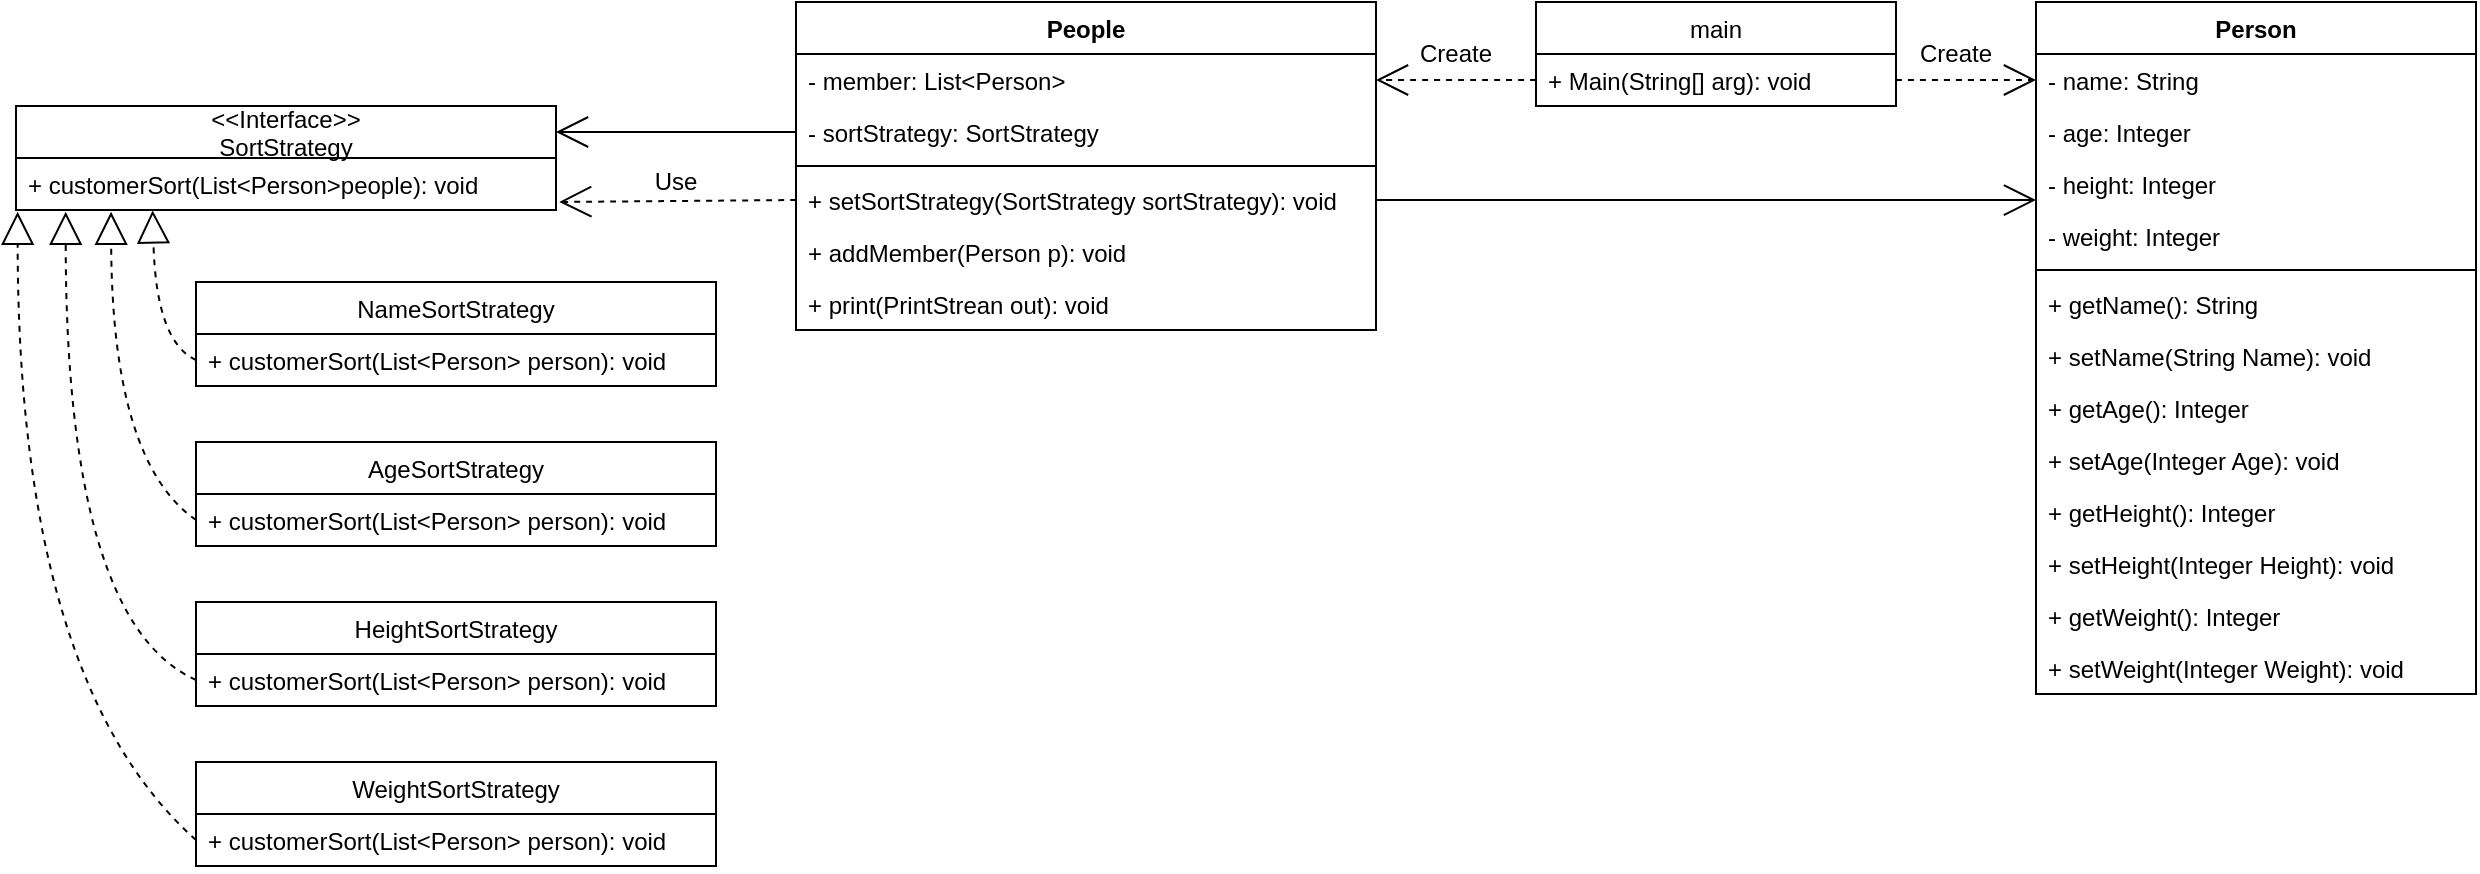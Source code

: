 <mxfile version="15.3.4" type="device"><diagram id="fsOQ3h57yaEuuR9KQTri" name="Page-1"><mxGraphModel dx="1040" dy="564" grid="1" gridSize="10" guides="1" tooltips="1" connect="1" arrows="1" fold="1" page="1" pageScale="1" pageWidth="2339" pageHeight="3300" math="0" shadow="0"><root><mxCell id="0"/><mxCell id="1" parent="0"/><mxCell id="x1moOnWYszpFLdEBcPCe-1" value="main" style="swimlane;fontStyle=0;childLayout=stackLayout;horizontal=1;startSize=26;fillColor=none;horizontalStack=0;resizeParent=1;resizeParentMax=0;resizeLast=0;collapsible=1;marginBottom=0;hachureGap=4;pointerEvents=0;" vertex="1" parent="1"><mxGeometry x="840" y="280" width="180" height="52" as="geometry"/></mxCell><mxCell id="x1moOnWYszpFLdEBcPCe-2" value="+ Main(String[] arg): void" style="text;strokeColor=none;fillColor=none;align=left;verticalAlign=top;spacingLeft=4;spacingRight=4;overflow=hidden;rotatable=0;points=[[0,0.5],[1,0.5]];portConstraint=eastwest;" vertex="1" parent="x1moOnWYszpFLdEBcPCe-1"><mxGeometry y="26" width="180" height="26" as="geometry"/></mxCell><mxCell id="x1moOnWYszpFLdEBcPCe-6" value="People" style="swimlane;fontStyle=1;align=center;verticalAlign=top;childLayout=stackLayout;horizontal=1;startSize=26;horizontalStack=0;resizeParent=1;resizeParentMax=0;resizeLast=0;collapsible=1;marginBottom=0;hachureGap=4;pointerEvents=0;" vertex="1" parent="1"><mxGeometry x="470" y="280" width="290" height="164" as="geometry"/></mxCell><mxCell id="x1moOnWYszpFLdEBcPCe-7" value="- member: List&lt;Person&gt;" style="text;strokeColor=none;fillColor=none;align=left;verticalAlign=top;spacingLeft=4;spacingRight=4;overflow=hidden;rotatable=0;points=[[0,0.5],[1,0.5]];portConstraint=eastwest;" vertex="1" parent="x1moOnWYszpFLdEBcPCe-6"><mxGeometry y="26" width="290" height="26" as="geometry"/></mxCell><mxCell id="x1moOnWYszpFLdEBcPCe-10" value="- sortStrategy: SortStrategy" style="text;strokeColor=none;fillColor=none;align=left;verticalAlign=top;spacingLeft=4;spacingRight=4;overflow=hidden;rotatable=0;points=[[0,0.5],[1,0.5]];portConstraint=eastwest;" vertex="1" parent="x1moOnWYszpFLdEBcPCe-6"><mxGeometry y="52" width="290" height="26" as="geometry"/></mxCell><mxCell id="x1moOnWYszpFLdEBcPCe-8" value="" style="line;strokeWidth=1;fillColor=none;align=left;verticalAlign=middle;spacingTop=-1;spacingLeft=3;spacingRight=3;rotatable=0;labelPosition=right;points=[];portConstraint=eastwest;" vertex="1" parent="x1moOnWYszpFLdEBcPCe-6"><mxGeometry y="78" width="290" height="8" as="geometry"/></mxCell><mxCell id="x1moOnWYszpFLdEBcPCe-9" value="+ setSortStrategy(SortStrategy sortStrategy): void" style="text;strokeColor=none;fillColor=none;align=left;verticalAlign=top;spacingLeft=4;spacingRight=4;overflow=hidden;rotatable=0;points=[[0,0.5],[1,0.5]];portConstraint=eastwest;" vertex="1" parent="x1moOnWYszpFLdEBcPCe-6"><mxGeometry y="86" width="290" height="26" as="geometry"/></mxCell><mxCell id="x1moOnWYszpFLdEBcPCe-11" value="+ addMember(Person p): void&#10;" style="text;strokeColor=none;fillColor=none;align=left;verticalAlign=top;spacingLeft=4;spacingRight=4;overflow=hidden;rotatable=0;points=[[0,0.5],[1,0.5]];portConstraint=eastwest;" vertex="1" parent="x1moOnWYszpFLdEBcPCe-6"><mxGeometry y="112" width="290" height="26" as="geometry"/></mxCell><mxCell id="x1moOnWYszpFLdEBcPCe-12" value="+ print(PrintStrean out): void" style="text;strokeColor=none;fillColor=none;align=left;verticalAlign=top;spacingLeft=4;spacingRight=4;overflow=hidden;rotatable=0;points=[[0,0.5],[1,0.5]];portConstraint=eastwest;" vertex="1" parent="x1moOnWYszpFLdEBcPCe-6"><mxGeometry y="138" width="290" height="26" as="geometry"/></mxCell><mxCell id="x1moOnWYszpFLdEBcPCe-13" value="Person" style="swimlane;fontStyle=1;align=center;verticalAlign=top;childLayout=stackLayout;horizontal=1;startSize=26;horizontalStack=0;resizeParent=1;resizeParentMax=0;resizeLast=0;collapsible=1;marginBottom=0;hachureGap=4;pointerEvents=0;" vertex="1" parent="1"><mxGeometry x="1090" y="280" width="220" height="346" as="geometry"/></mxCell><mxCell id="x1moOnWYszpFLdEBcPCe-14" value="- name: String" style="text;strokeColor=none;fillColor=none;align=left;verticalAlign=top;spacingLeft=4;spacingRight=4;overflow=hidden;rotatable=0;points=[[0,0.5],[1,0.5]];portConstraint=eastwest;" vertex="1" parent="x1moOnWYszpFLdEBcPCe-13"><mxGeometry y="26" width="220" height="26" as="geometry"/></mxCell><mxCell id="x1moOnWYszpFLdEBcPCe-17" value="- age: Integer" style="text;strokeColor=none;fillColor=none;align=left;verticalAlign=top;spacingLeft=4;spacingRight=4;overflow=hidden;rotatable=0;points=[[0,0.5],[1,0.5]];portConstraint=eastwest;" vertex="1" parent="x1moOnWYszpFLdEBcPCe-13"><mxGeometry y="52" width="220" height="26" as="geometry"/></mxCell><mxCell id="x1moOnWYszpFLdEBcPCe-18" value="- height: Integer" style="text;strokeColor=none;fillColor=none;align=left;verticalAlign=top;spacingLeft=4;spacingRight=4;overflow=hidden;rotatable=0;points=[[0,0.5],[1,0.5]];portConstraint=eastwest;" vertex="1" parent="x1moOnWYszpFLdEBcPCe-13"><mxGeometry y="78" width="220" height="26" as="geometry"/></mxCell><mxCell id="x1moOnWYszpFLdEBcPCe-19" value="- weight: Integer" style="text;strokeColor=none;fillColor=none;align=left;verticalAlign=top;spacingLeft=4;spacingRight=4;overflow=hidden;rotatable=0;points=[[0,0.5],[1,0.5]];portConstraint=eastwest;" vertex="1" parent="x1moOnWYszpFLdEBcPCe-13"><mxGeometry y="104" width="220" height="26" as="geometry"/></mxCell><mxCell id="x1moOnWYszpFLdEBcPCe-15" value="" style="line;strokeWidth=1;fillColor=none;align=left;verticalAlign=middle;spacingTop=-1;spacingLeft=3;spacingRight=3;rotatable=0;labelPosition=right;points=[];portConstraint=eastwest;" vertex="1" parent="x1moOnWYszpFLdEBcPCe-13"><mxGeometry y="130" width="220" height="8" as="geometry"/></mxCell><mxCell id="x1moOnWYszpFLdEBcPCe-16" value="+ getName(): String" style="text;strokeColor=none;fillColor=none;align=left;verticalAlign=top;spacingLeft=4;spacingRight=4;overflow=hidden;rotatable=0;points=[[0,0.5],[1,0.5]];portConstraint=eastwest;" vertex="1" parent="x1moOnWYszpFLdEBcPCe-13"><mxGeometry y="138" width="220" height="26" as="geometry"/></mxCell><mxCell id="x1moOnWYszpFLdEBcPCe-20" value="+ setName(String Name): void" style="text;strokeColor=none;fillColor=none;align=left;verticalAlign=top;spacingLeft=4;spacingRight=4;overflow=hidden;rotatable=0;points=[[0,0.5],[1,0.5]];portConstraint=eastwest;" vertex="1" parent="x1moOnWYszpFLdEBcPCe-13"><mxGeometry y="164" width="220" height="26" as="geometry"/></mxCell><mxCell id="x1moOnWYszpFLdEBcPCe-21" value="+ getAge(): Integer" style="text;strokeColor=none;fillColor=none;align=left;verticalAlign=top;spacingLeft=4;spacingRight=4;overflow=hidden;rotatable=0;points=[[0,0.5],[1,0.5]];portConstraint=eastwest;" vertex="1" parent="x1moOnWYszpFLdEBcPCe-13"><mxGeometry y="190" width="220" height="26" as="geometry"/></mxCell><mxCell id="x1moOnWYszpFLdEBcPCe-24" value="+ setAge(Integer Age): void" style="text;strokeColor=none;fillColor=none;align=left;verticalAlign=top;spacingLeft=4;spacingRight=4;overflow=hidden;rotatable=0;points=[[0,0.5],[1,0.5]];portConstraint=eastwest;" vertex="1" parent="x1moOnWYszpFLdEBcPCe-13"><mxGeometry y="216" width="220" height="26" as="geometry"/></mxCell><mxCell id="x1moOnWYszpFLdEBcPCe-23" value="+ getHeight(): Integer" style="text;strokeColor=none;fillColor=none;align=left;verticalAlign=top;spacingLeft=4;spacingRight=4;overflow=hidden;rotatable=0;points=[[0,0.5],[1,0.5]];portConstraint=eastwest;" vertex="1" parent="x1moOnWYszpFLdEBcPCe-13"><mxGeometry y="242" width="220" height="26" as="geometry"/></mxCell><mxCell id="x1moOnWYszpFLdEBcPCe-22" value="+ setHeight(Integer Height): void" style="text;strokeColor=none;fillColor=none;align=left;verticalAlign=top;spacingLeft=4;spacingRight=4;overflow=hidden;rotatable=0;points=[[0,0.5],[1,0.5]];portConstraint=eastwest;" vertex="1" parent="x1moOnWYszpFLdEBcPCe-13"><mxGeometry y="268" width="220" height="26" as="geometry"/></mxCell><mxCell id="x1moOnWYszpFLdEBcPCe-25" value="+ getWeight(): Integer" style="text;strokeColor=none;fillColor=none;align=left;verticalAlign=top;spacingLeft=4;spacingRight=4;overflow=hidden;rotatable=0;points=[[0,0.5],[1,0.5]];portConstraint=eastwest;" vertex="1" parent="x1moOnWYszpFLdEBcPCe-13"><mxGeometry y="294" width="220" height="26" as="geometry"/></mxCell><mxCell id="x1moOnWYszpFLdEBcPCe-26" value="+ setWeight(Integer Weight): void" style="text;strokeColor=none;fillColor=none;align=left;verticalAlign=top;spacingLeft=4;spacingRight=4;overflow=hidden;rotatable=0;points=[[0,0.5],[1,0.5]];portConstraint=eastwest;" vertex="1" parent="x1moOnWYszpFLdEBcPCe-13"><mxGeometry y="320" width="220" height="26" as="geometry"/></mxCell><mxCell id="x1moOnWYszpFLdEBcPCe-31" value="&lt;&lt;Interface&gt;&gt;&#10;SortStrategy" style="swimlane;fontStyle=0;childLayout=stackLayout;horizontal=1;startSize=26;fillColor=none;horizontalStack=0;resizeParent=1;resizeParentMax=0;resizeLast=0;collapsible=1;marginBottom=0;hachureGap=4;pointerEvents=0;" vertex="1" parent="1"><mxGeometry x="80" y="332" width="270" height="52" as="geometry"/></mxCell><mxCell id="x1moOnWYszpFLdEBcPCe-32" value="+ customerSort(List&lt;Person&gt;people): void" style="text;strokeColor=none;fillColor=none;align=left;verticalAlign=top;spacingLeft=4;spacingRight=4;overflow=hidden;rotatable=0;points=[[0,0.5],[1,0.5]];portConstraint=eastwest;" vertex="1" parent="x1moOnWYszpFLdEBcPCe-31"><mxGeometry y="26" width="270" height="26" as="geometry"/></mxCell><mxCell id="x1moOnWYszpFLdEBcPCe-39" value="AgeSortStrategy" style="swimlane;fontStyle=0;childLayout=stackLayout;horizontal=1;startSize=26;fillColor=none;horizontalStack=0;resizeParent=1;resizeParentMax=0;resizeLast=0;collapsible=1;marginBottom=0;hachureGap=4;pointerEvents=0;" vertex="1" parent="1"><mxGeometry x="170" y="500" width="260" height="52" as="geometry"/></mxCell><mxCell id="x1moOnWYszpFLdEBcPCe-40" value="+ customerSort(List&lt;Person&gt; person): void" style="text;strokeColor=none;fillColor=none;align=left;verticalAlign=top;spacingLeft=4;spacingRight=4;overflow=hidden;rotatable=0;points=[[0,0.5],[1,0.5]];portConstraint=eastwest;" vertex="1" parent="x1moOnWYszpFLdEBcPCe-39"><mxGeometry y="26" width="260" height="26" as="geometry"/></mxCell><mxCell id="x1moOnWYszpFLdEBcPCe-43" value="HeightSortStrategy" style="swimlane;fontStyle=0;childLayout=stackLayout;horizontal=1;startSize=26;fillColor=none;horizontalStack=0;resizeParent=1;resizeParentMax=0;resizeLast=0;collapsible=1;marginBottom=0;hachureGap=4;pointerEvents=0;" vertex="1" parent="1"><mxGeometry x="170" y="580" width="260" height="52" as="geometry"/></mxCell><mxCell id="x1moOnWYszpFLdEBcPCe-44" value="+ customerSort(List&lt;Person&gt; person): void" style="text;strokeColor=none;fillColor=none;align=left;verticalAlign=top;spacingLeft=4;spacingRight=4;overflow=hidden;rotatable=0;points=[[0,0.5],[1,0.5]];portConstraint=eastwest;" vertex="1" parent="x1moOnWYszpFLdEBcPCe-43"><mxGeometry y="26" width="260" height="26" as="geometry"/></mxCell><mxCell id="x1moOnWYszpFLdEBcPCe-45" value="WeightSortStrategy" style="swimlane;fontStyle=0;childLayout=stackLayout;horizontal=1;startSize=26;fillColor=none;horizontalStack=0;resizeParent=1;resizeParentMax=0;resizeLast=0;collapsible=1;marginBottom=0;hachureGap=4;pointerEvents=0;" vertex="1" parent="1"><mxGeometry x="170" y="660" width="260" height="52" as="geometry"/></mxCell><mxCell id="x1moOnWYszpFLdEBcPCe-46" value="+ customerSort(List&lt;Person&gt; person): void" style="text;strokeColor=none;fillColor=none;align=left;verticalAlign=top;spacingLeft=4;spacingRight=4;overflow=hidden;rotatable=0;points=[[0,0.5],[1,0.5]];portConstraint=eastwest;" vertex="1" parent="x1moOnWYszpFLdEBcPCe-45"><mxGeometry y="26" width="260" height="26" as="geometry"/></mxCell><mxCell id="x1moOnWYszpFLdEBcPCe-47" value="NameSortStrategy" style="swimlane;fontStyle=0;childLayout=stackLayout;horizontal=1;startSize=26;fillColor=none;horizontalStack=0;resizeParent=1;resizeParentMax=0;resizeLast=0;collapsible=1;marginBottom=0;hachureGap=4;pointerEvents=0;" vertex="1" parent="1"><mxGeometry x="170" y="420" width="260" height="52" as="geometry"/></mxCell><mxCell id="x1moOnWYszpFLdEBcPCe-48" value="+ customerSort(List&lt;Person&gt; person): void" style="text;strokeColor=none;fillColor=none;align=left;verticalAlign=top;spacingLeft=4;spacingRight=4;overflow=hidden;rotatable=0;points=[[0,0.5],[1,0.5]];portConstraint=eastwest;" vertex="1" parent="x1moOnWYszpFLdEBcPCe-47"><mxGeometry y="26" width="260" height="26" as="geometry"/></mxCell><mxCell id="x1moOnWYszpFLdEBcPCe-52" style="edgeStyle=none;curved=1;rounded=0;orthogonalLoop=1;jettySize=auto;html=1;exitX=0;exitY=0.5;exitDx=0;exitDy=0;entryX=1;entryY=0.5;entryDx=0;entryDy=0;endArrow=open;startSize=14;endSize=14;sourcePerimeterSpacing=8;targetPerimeterSpacing=8;dashed=1;" edge="1" parent="1" source="x1moOnWYszpFLdEBcPCe-2" target="x1moOnWYszpFLdEBcPCe-7"><mxGeometry relative="1" as="geometry"/></mxCell><mxCell id="x1moOnWYszpFLdEBcPCe-53" style="edgeStyle=none;curved=1;rounded=0;orthogonalLoop=1;jettySize=auto;html=1;exitX=1;exitY=0.5;exitDx=0;exitDy=0;entryX=0;entryY=0.5;entryDx=0;entryDy=0;dashed=1;endArrow=open;startSize=14;endSize=14;sourcePerimeterSpacing=8;targetPerimeterSpacing=8;" edge="1" parent="1" source="x1moOnWYszpFLdEBcPCe-2" target="x1moOnWYszpFLdEBcPCe-14"><mxGeometry relative="1" as="geometry"/></mxCell><mxCell id="x1moOnWYszpFLdEBcPCe-54" style="edgeStyle=none;curved=1;rounded=0;orthogonalLoop=1;jettySize=auto;html=1;exitX=1;exitY=0.5;exitDx=0;exitDy=0;entryX=0;entryY=0.808;entryDx=0;entryDy=0;entryPerimeter=0;endArrow=open;startSize=14;endSize=14;sourcePerimeterSpacing=8;targetPerimeterSpacing=8;" edge="1" parent="1" source="x1moOnWYszpFLdEBcPCe-9" target="x1moOnWYszpFLdEBcPCe-18"><mxGeometry relative="1" as="geometry"/></mxCell><mxCell id="x1moOnWYszpFLdEBcPCe-60" style="edgeStyle=none;curved=1;rounded=0;orthogonalLoop=1;jettySize=auto;html=1;exitX=0;exitY=0.5;exitDx=0;exitDy=0;entryX=1;entryY=0.25;entryDx=0;entryDy=0;endArrow=open;startSize=14;endSize=14;sourcePerimeterSpacing=8;targetPerimeterSpacing=8;" edge="1" parent="1" source="x1moOnWYszpFLdEBcPCe-10" target="x1moOnWYszpFLdEBcPCe-31"><mxGeometry relative="1" as="geometry"/></mxCell><mxCell id="x1moOnWYszpFLdEBcPCe-61" style="edgeStyle=none;curved=1;rounded=0;orthogonalLoop=1;jettySize=auto;html=1;exitX=0;exitY=0.5;exitDx=0;exitDy=0;entryX=1.006;entryY=0.846;entryDx=0;entryDy=0;entryPerimeter=0;endArrow=open;startSize=14;endSize=14;sourcePerimeterSpacing=8;targetPerimeterSpacing=8;dashed=1;" edge="1" parent="1" source="x1moOnWYszpFLdEBcPCe-9" target="x1moOnWYszpFLdEBcPCe-32"><mxGeometry relative="1" as="geometry"/></mxCell><mxCell id="x1moOnWYszpFLdEBcPCe-77" style="edgeStyle=none;curved=1;rounded=0;orthogonalLoop=1;jettySize=auto;html=1;exitX=0;exitY=0.5;exitDx=0;exitDy=0;endArrow=block;startSize=14;endSize=14;sourcePerimeterSpacing=8;targetPerimeterSpacing=8;entryX=0.253;entryY=1.008;entryDx=0;entryDy=0;entryPerimeter=0;endFill=0;dashed=1;" edge="1" parent="1" source="x1moOnWYszpFLdEBcPCe-48" target="x1moOnWYszpFLdEBcPCe-32"><mxGeometry relative="1" as="geometry"><mxPoint x="120" y="380" as="targetPoint"/><Array as="points"><mxPoint x="150" y="450"/></Array></mxGeometry></mxCell><mxCell id="x1moOnWYszpFLdEBcPCe-78" style="edgeStyle=none;curved=1;rounded=0;orthogonalLoop=1;jettySize=auto;html=1;exitX=0;exitY=0.5;exitDx=0;exitDy=0;entryX=0.176;entryY=1.034;entryDx=0;entryDy=0;entryPerimeter=0;dashed=1;endArrow=block;endFill=0;startSize=14;endSize=14;sourcePerimeterSpacing=8;targetPerimeterSpacing=8;" edge="1" parent="1" source="x1moOnWYszpFLdEBcPCe-40" target="x1moOnWYszpFLdEBcPCe-32"><mxGeometry relative="1" as="geometry"><Array as="points"><mxPoint x="128" y="510"/></Array></mxGeometry></mxCell><mxCell id="x1moOnWYszpFLdEBcPCe-79" style="edgeStyle=none;curved=1;rounded=0;orthogonalLoop=1;jettySize=auto;html=1;exitX=0;exitY=0.5;exitDx=0;exitDy=0;entryX=0.092;entryY=1.034;entryDx=0;entryDy=0;entryPerimeter=0;dashed=1;endArrow=block;endFill=0;startSize=14;endSize=14;sourcePerimeterSpacing=8;targetPerimeterSpacing=8;" edge="1" parent="1" source="x1moOnWYszpFLdEBcPCe-44" target="x1moOnWYszpFLdEBcPCe-32"><mxGeometry relative="1" as="geometry"><Array as="points"><mxPoint x="105" y="590"/></Array></mxGeometry></mxCell><mxCell id="x1moOnWYszpFLdEBcPCe-80" style="edgeStyle=none;curved=1;rounded=0;orthogonalLoop=1;jettySize=auto;html=1;exitX=0;exitY=0.5;exitDx=0;exitDy=0;entryX=0.003;entryY=1.034;entryDx=0;entryDy=0;entryPerimeter=0;dashed=1;endArrow=block;endFill=0;startSize=14;endSize=14;sourcePerimeterSpacing=8;targetPerimeterSpacing=8;" edge="1" parent="1" source="x1moOnWYszpFLdEBcPCe-46" target="x1moOnWYszpFLdEBcPCe-32"><mxGeometry relative="1" as="geometry"><Array as="points"><mxPoint x="81" y="620"/></Array></mxGeometry></mxCell><mxCell id="x1moOnWYszpFLdEBcPCe-81" value="Use" style="text;html=1;strokeColor=none;fillColor=none;align=center;verticalAlign=middle;whiteSpace=wrap;rounded=0;hachureGap=4;pointerEvents=0;" vertex="1" parent="1"><mxGeometry x="390" y="360" width="40" height="20" as="geometry"/></mxCell><mxCell id="x1moOnWYszpFLdEBcPCe-82" value="Create" style="text;html=1;strokeColor=none;fillColor=none;align=center;verticalAlign=middle;whiteSpace=wrap;rounded=0;hachureGap=4;pointerEvents=0;" vertex="1" parent="1"><mxGeometry x="780" y="296" width="40" height="20" as="geometry"/></mxCell><mxCell id="x1moOnWYszpFLdEBcPCe-83" value="Create" style="text;html=1;strokeColor=none;fillColor=none;align=center;verticalAlign=middle;whiteSpace=wrap;rounded=0;hachureGap=4;pointerEvents=0;" vertex="1" parent="1"><mxGeometry x="1030" y="296" width="40" height="20" as="geometry"/></mxCell></root></mxGraphModel></diagram></mxfile>
